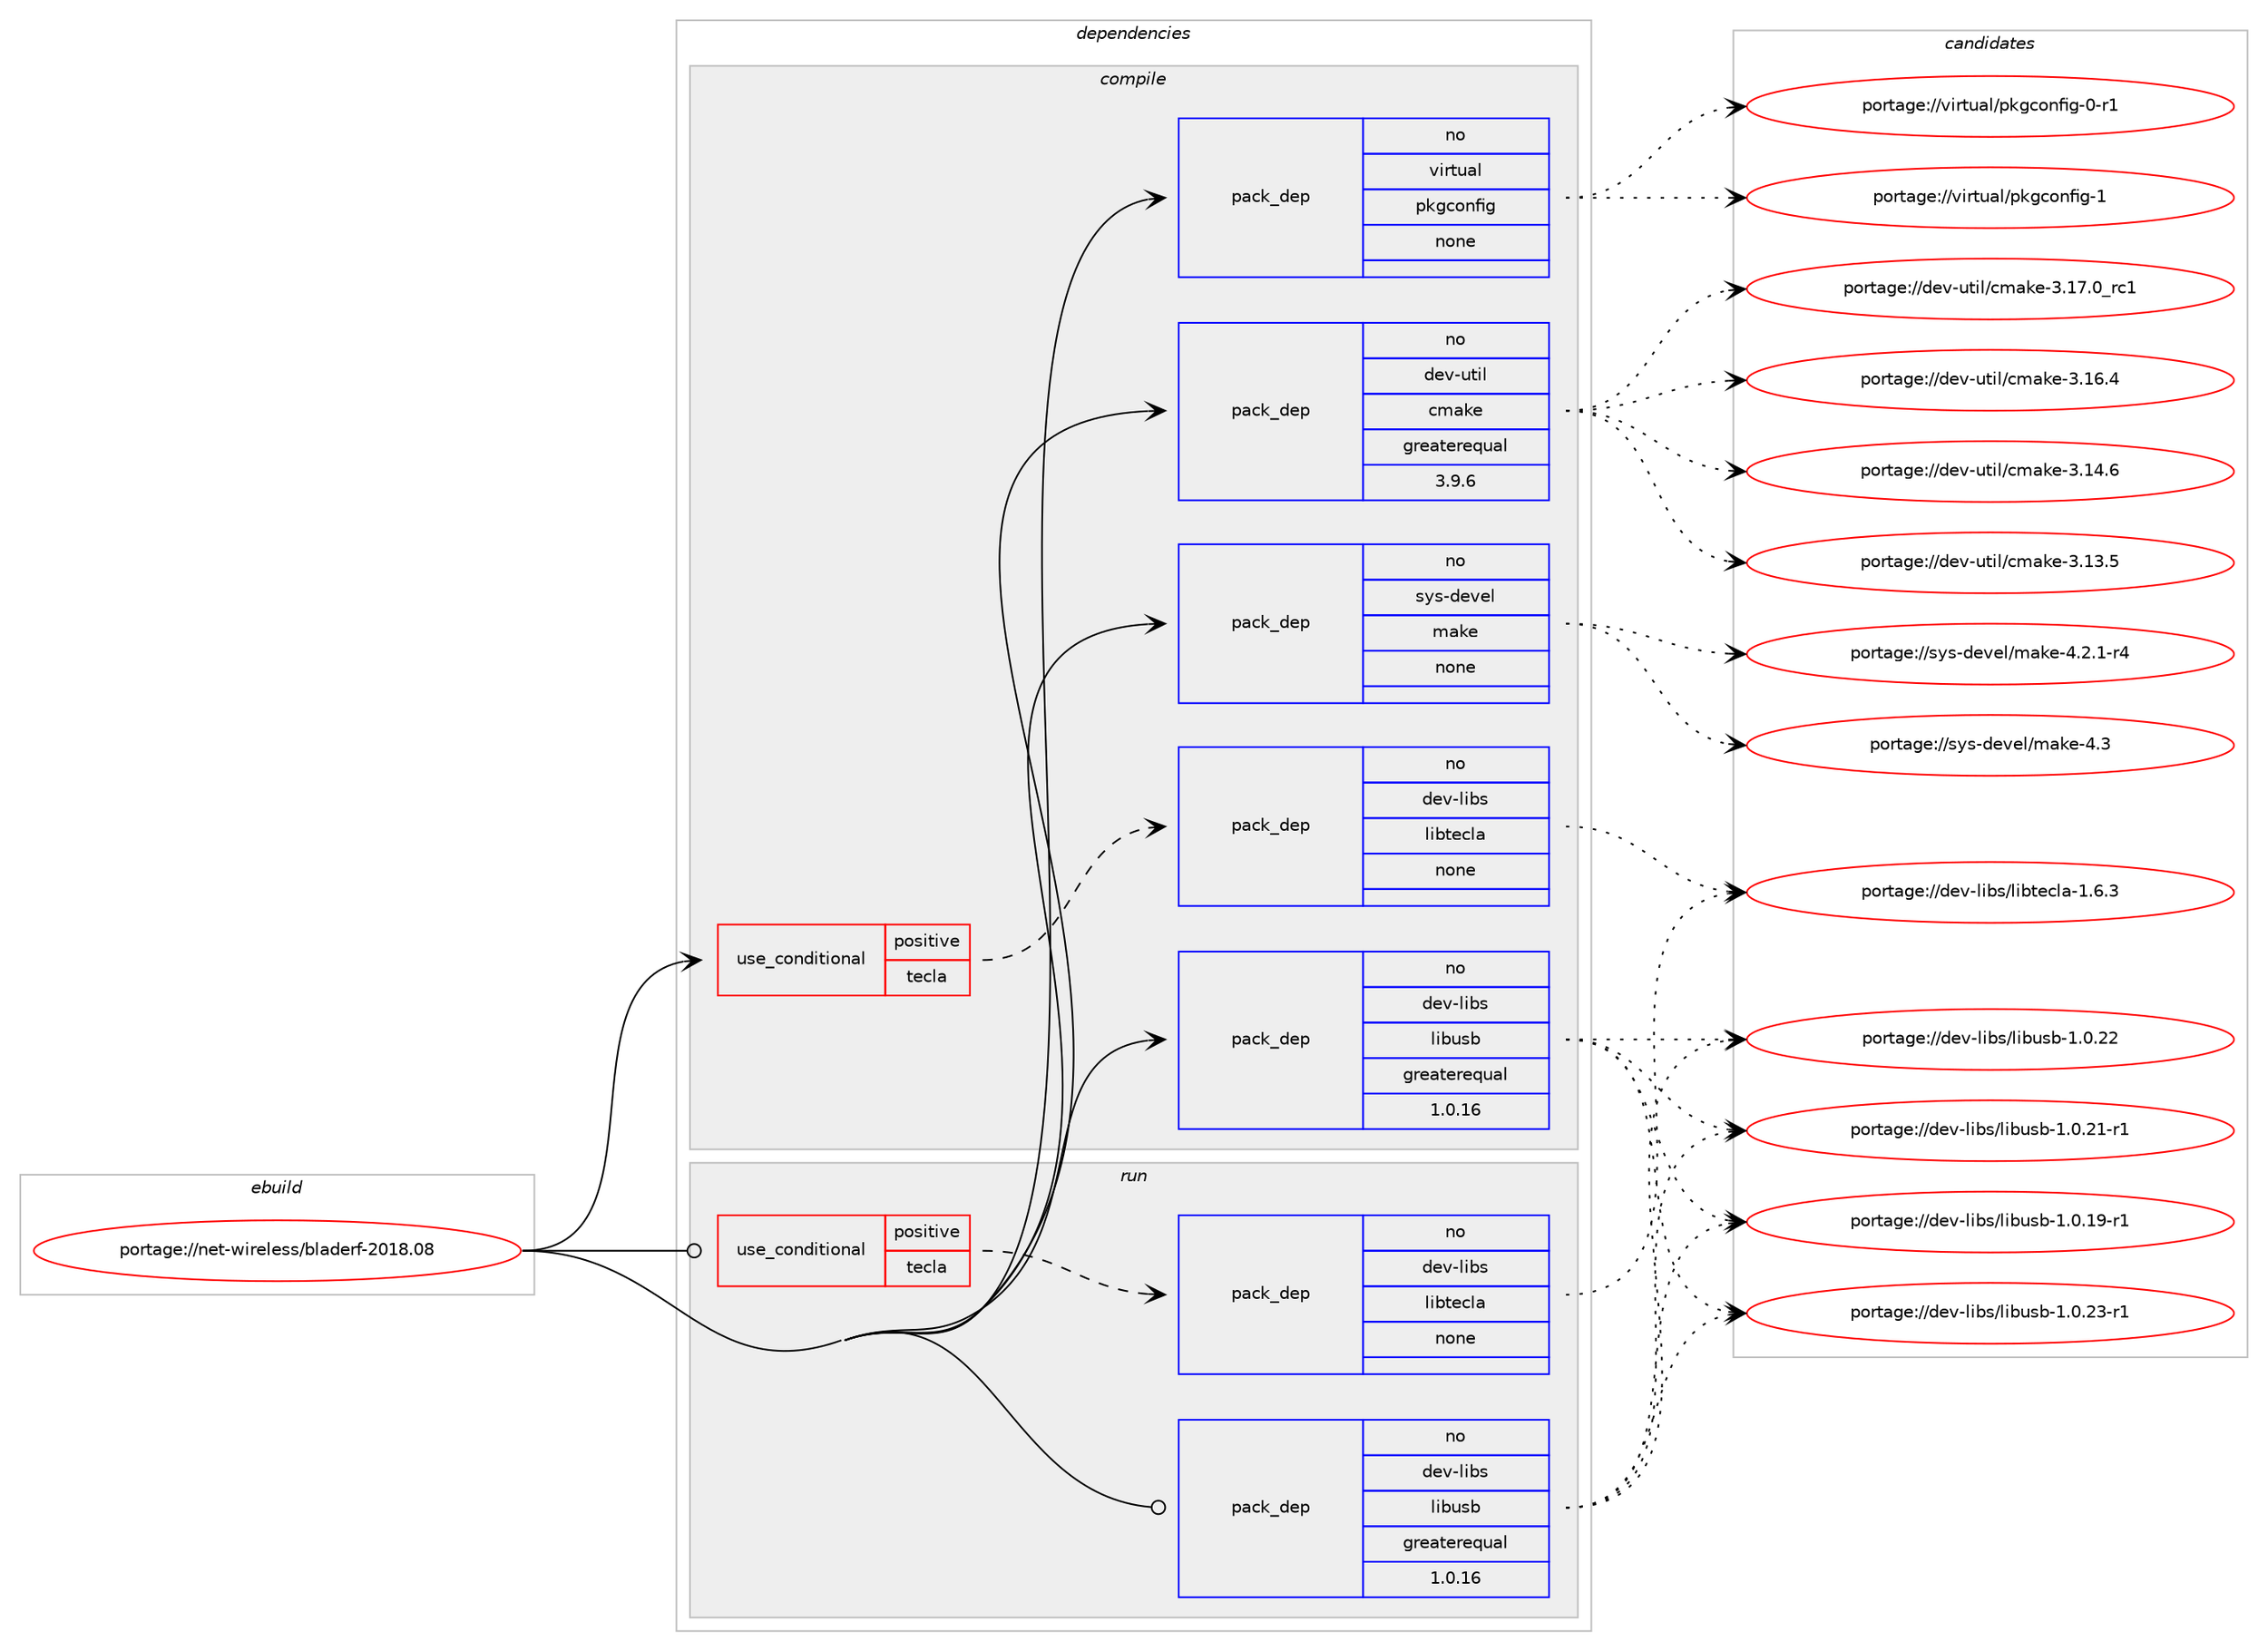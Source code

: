 digraph prolog {

# *************
# Graph options
# *************

newrank=true;
concentrate=true;
compound=true;
graph [rankdir=LR,fontname=Helvetica,fontsize=10,ranksep=1.5];#, ranksep=2.5, nodesep=0.2];
edge  [arrowhead=vee];
node  [fontname=Helvetica,fontsize=10];

# **********
# The ebuild
# **********

subgraph cluster_leftcol {
color=gray;
rank=same;
label=<<i>ebuild</i>>;
id [label="portage://net-wireless/bladerf-2018.08", color=red, width=4, href="../net-wireless/bladerf-2018.08.svg"];
}

# ****************
# The dependencies
# ****************

subgraph cluster_midcol {
color=gray;
label=<<i>dependencies</i>>;
subgraph cluster_compile {
fillcolor="#eeeeee";
style=filled;
label=<<i>compile</i>>;
subgraph cond12899 {
dependency66159 [label=<<TABLE BORDER="0" CELLBORDER="1" CELLSPACING="0" CELLPADDING="4"><TR><TD ROWSPAN="3" CELLPADDING="10">use_conditional</TD></TR><TR><TD>positive</TD></TR><TR><TD>tecla</TD></TR></TABLE>>, shape=none, color=red];
subgraph pack51933 {
dependency66160 [label=<<TABLE BORDER="0" CELLBORDER="1" CELLSPACING="0" CELLPADDING="4" WIDTH="220"><TR><TD ROWSPAN="6" CELLPADDING="30">pack_dep</TD></TR><TR><TD WIDTH="110">no</TD></TR><TR><TD>dev-libs</TD></TR><TR><TD>libtecla</TD></TR><TR><TD>none</TD></TR><TR><TD></TD></TR></TABLE>>, shape=none, color=blue];
}
dependency66159:e -> dependency66160:w [weight=20,style="dashed",arrowhead="vee"];
}
id:e -> dependency66159:w [weight=20,style="solid",arrowhead="vee"];
subgraph pack51934 {
dependency66161 [label=<<TABLE BORDER="0" CELLBORDER="1" CELLSPACING="0" CELLPADDING="4" WIDTH="220"><TR><TD ROWSPAN="6" CELLPADDING="30">pack_dep</TD></TR><TR><TD WIDTH="110">no</TD></TR><TR><TD>dev-libs</TD></TR><TR><TD>libusb</TD></TR><TR><TD>greaterequal</TD></TR><TR><TD>1.0.16</TD></TR></TABLE>>, shape=none, color=blue];
}
id:e -> dependency66161:w [weight=20,style="solid",arrowhead="vee"];
subgraph pack51935 {
dependency66162 [label=<<TABLE BORDER="0" CELLBORDER="1" CELLSPACING="0" CELLPADDING="4" WIDTH="220"><TR><TD ROWSPAN="6" CELLPADDING="30">pack_dep</TD></TR><TR><TD WIDTH="110">no</TD></TR><TR><TD>dev-util</TD></TR><TR><TD>cmake</TD></TR><TR><TD>greaterequal</TD></TR><TR><TD>3.9.6</TD></TR></TABLE>>, shape=none, color=blue];
}
id:e -> dependency66162:w [weight=20,style="solid",arrowhead="vee"];
subgraph pack51936 {
dependency66163 [label=<<TABLE BORDER="0" CELLBORDER="1" CELLSPACING="0" CELLPADDING="4" WIDTH="220"><TR><TD ROWSPAN="6" CELLPADDING="30">pack_dep</TD></TR><TR><TD WIDTH="110">no</TD></TR><TR><TD>sys-devel</TD></TR><TR><TD>make</TD></TR><TR><TD>none</TD></TR><TR><TD></TD></TR></TABLE>>, shape=none, color=blue];
}
id:e -> dependency66163:w [weight=20,style="solid",arrowhead="vee"];
subgraph pack51937 {
dependency66164 [label=<<TABLE BORDER="0" CELLBORDER="1" CELLSPACING="0" CELLPADDING="4" WIDTH="220"><TR><TD ROWSPAN="6" CELLPADDING="30">pack_dep</TD></TR><TR><TD WIDTH="110">no</TD></TR><TR><TD>virtual</TD></TR><TR><TD>pkgconfig</TD></TR><TR><TD>none</TD></TR><TR><TD></TD></TR></TABLE>>, shape=none, color=blue];
}
id:e -> dependency66164:w [weight=20,style="solid",arrowhead="vee"];
}
subgraph cluster_compileandrun {
fillcolor="#eeeeee";
style=filled;
label=<<i>compile and run</i>>;
}
subgraph cluster_run {
fillcolor="#eeeeee";
style=filled;
label=<<i>run</i>>;
subgraph cond12900 {
dependency66165 [label=<<TABLE BORDER="0" CELLBORDER="1" CELLSPACING="0" CELLPADDING="4"><TR><TD ROWSPAN="3" CELLPADDING="10">use_conditional</TD></TR><TR><TD>positive</TD></TR><TR><TD>tecla</TD></TR></TABLE>>, shape=none, color=red];
subgraph pack51938 {
dependency66166 [label=<<TABLE BORDER="0" CELLBORDER="1" CELLSPACING="0" CELLPADDING="4" WIDTH="220"><TR><TD ROWSPAN="6" CELLPADDING="30">pack_dep</TD></TR><TR><TD WIDTH="110">no</TD></TR><TR><TD>dev-libs</TD></TR><TR><TD>libtecla</TD></TR><TR><TD>none</TD></TR><TR><TD></TD></TR></TABLE>>, shape=none, color=blue];
}
dependency66165:e -> dependency66166:w [weight=20,style="dashed",arrowhead="vee"];
}
id:e -> dependency66165:w [weight=20,style="solid",arrowhead="odot"];
subgraph pack51939 {
dependency66167 [label=<<TABLE BORDER="0" CELLBORDER="1" CELLSPACING="0" CELLPADDING="4" WIDTH="220"><TR><TD ROWSPAN="6" CELLPADDING="30">pack_dep</TD></TR><TR><TD WIDTH="110">no</TD></TR><TR><TD>dev-libs</TD></TR><TR><TD>libusb</TD></TR><TR><TD>greaterequal</TD></TR><TR><TD>1.0.16</TD></TR></TABLE>>, shape=none, color=blue];
}
id:e -> dependency66167:w [weight=20,style="solid",arrowhead="odot"];
}
}

# **************
# The candidates
# **************

subgraph cluster_choices {
rank=same;
color=gray;
label=<<i>candidates</i>>;

subgraph choice51933 {
color=black;
nodesep=1;
choice100101118451081059811547108105981161019910897454946544651 [label="portage://dev-libs/libtecla-1.6.3", color=red, width=4,href="../dev-libs/libtecla-1.6.3.svg"];
dependency66160:e -> choice100101118451081059811547108105981161019910897454946544651:w [style=dotted,weight="100"];
}
subgraph choice51934 {
color=black;
nodesep=1;
choice1001011184510810598115471081059811711598454946484650514511449 [label="portage://dev-libs/libusb-1.0.23-r1", color=red, width=4,href="../dev-libs/libusb-1.0.23-r1.svg"];
choice100101118451081059811547108105981171159845494648465050 [label="portage://dev-libs/libusb-1.0.22", color=red, width=4,href="../dev-libs/libusb-1.0.22.svg"];
choice1001011184510810598115471081059811711598454946484650494511449 [label="portage://dev-libs/libusb-1.0.21-r1", color=red, width=4,href="../dev-libs/libusb-1.0.21-r1.svg"];
choice1001011184510810598115471081059811711598454946484649574511449 [label="portage://dev-libs/libusb-1.0.19-r1", color=red, width=4,href="../dev-libs/libusb-1.0.19-r1.svg"];
dependency66161:e -> choice1001011184510810598115471081059811711598454946484650514511449:w [style=dotted,weight="100"];
dependency66161:e -> choice100101118451081059811547108105981171159845494648465050:w [style=dotted,weight="100"];
dependency66161:e -> choice1001011184510810598115471081059811711598454946484650494511449:w [style=dotted,weight="100"];
dependency66161:e -> choice1001011184510810598115471081059811711598454946484649574511449:w [style=dotted,weight="100"];
}
subgraph choice51935 {
color=black;
nodesep=1;
choice1001011184511711610510847991099710710145514649554648951149949 [label="portage://dev-util/cmake-3.17.0_rc1", color=red, width=4,href="../dev-util/cmake-3.17.0_rc1.svg"];
choice1001011184511711610510847991099710710145514649544652 [label="portage://dev-util/cmake-3.16.4", color=red, width=4,href="../dev-util/cmake-3.16.4.svg"];
choice1001011184511711610510847991099710710145514649524654 [label="portage://dev-util/cmake-3.14.6", color=red, width=4,href="../dev-util/cmake-3.14.6.svg"];
choice1001011184511711610510847991099710710145514649514653 [label="portage://dev-util/cmake-3.13.5", color=red, width=4,href="../dev-util/cmake-3.13.5.svg"];
dependency66162:e -> choice1001011184511711610510847991099710710145514649554648951149949:w [style=dotted,weight="100"];
dependency66162:e -> choice1001011184511711610510847991099710710145514649544652:w [style=dotted,weight="100"];
dependency66162:e -> choice1001011184511711610510847991099710710145514649524654:w [style=dotted,weight="100"];
dependency66162:e -> choice1001011184511711610510847991099710710145514649514653:w [style=dotted,weight="100"];
}
subgraph choice51936 {
color=black;
nodesep=1;
choice11512111545100101118101108471099710710145524651 [label="portage://sys-devel/make-4.3", color=red, width=4,href="../sys-devel/make-4.3.svg"];
choice1151211154510010111810110847109971071014552465046494511452 [label="portage://sys-devel/make-4.2.1-r4", color=red, width=4,href="../sys-devel/make-4.2.1-r4.svg"];
dependency66163:e -> choice11512111545100101118101108471099710710145524651:w [style=dotted,weight="100"];
dependency66163:e -> choice1151211154510010111810110847109971071014552465046494511452:w [style=dotted,weight="100"];
}
subgraph choice51937 {
color=black;
nodesep=1;
choice1181051141161179710847112107103991111101021051034549 [label="portage://virtual/pkgconfig-1", color=red, width=4,href="../virtual/pkgconfig-1.svg"];
choice11810511411611797108471121071039911111010210510345484511449 [label="portage://virtual/pkgconfig-0-r1", color=red, width=4,href="../virtual/pkgconfig-0-r1.svg"];
dependency66164:e -> choice1181051141161179710847112107103991111101021051034549:w [style=dotted,weight="100"];
dependency66164:e -> choice11810511411611797108471121071039911111010210510345484511449:w [style=dotted,weight="100"];
}
subgraph choice51938 {
color=black;
nodesep=1;
choice100101118451081059811547108105981161019910897454946544651 [label="portage://dev-libs/libtecla-1.6.3", color=red, width=4,href="../dev-libs/libtecla-1.6.3.svg"];
dependency66166:e -> choice100101118451081059811547108105981161019910897454946544651:w [style=dotted,weight="100"];
}
subgraph choice51939 {
color=black;
nodesep=1;
choice1001011184510810598115471081059811711598454946484650514511449 [label="portage://dev-libs/libusb-1.0.23-r1", color=red, width=4,href="../dev-libs/libusb-1.0.23-r1.svg"];
choice100101118451081059811547108105981171159845494648465050 [label="portage://dev-libs/libusb-1.0.22", color=red, width=4,href="../dev-libs/libusb-1.0.22.svg"];
choice1001011184510810598115471081059811711598454946484650494511449 [label="portage://dev-libs/libusb-1.0.21-r1", color=red, width=4,href="../dev-libs/libusb-1.0.21-r1.svg"];
choice1001011184510810598115471081059811711598454946484649574511449 [label="portage://dev-libs/libusb-1.0.19-r1", color=red, width=4,href="../dev-libs/libusb-1.0.19-r1.svg"];
dependency66167:e -> choice1001011184510810598115471081059811711598454946484650514511449:w [style=dotted,weight="100"];
dependency66167:e -> choice100101118451081059811547108105981171159845494648465050:w [style=dotted,weight="100"];
dependency66167:e -> choice1001011184510810598115471081059811711598454946484650494511449:w [style=dotted,weight="100"];
dependency66167:e -> choice1001011184510810598115471081059811711598454946484649574511449:w [style=dotted,weight="100"];
}
}

}
